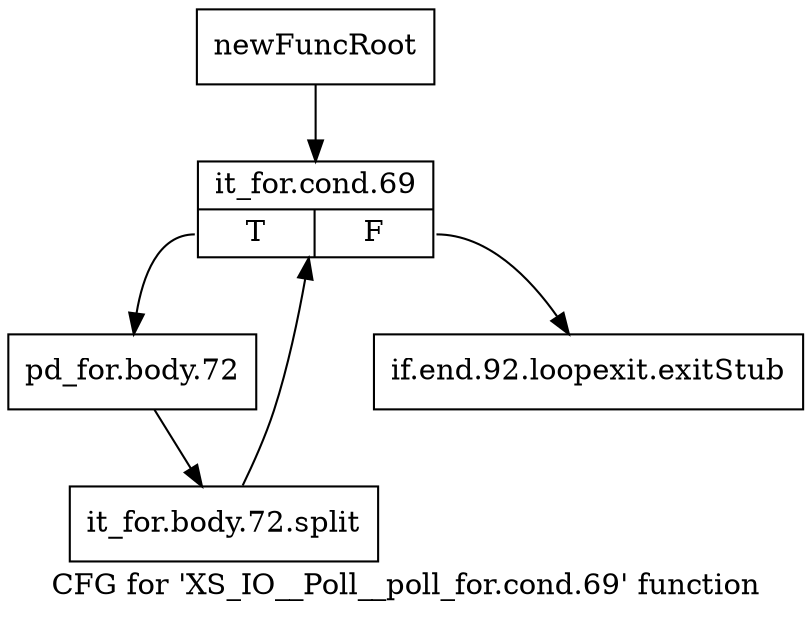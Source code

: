 digraph "CFG for 'XS_IO__Poll__poll_for.cond.69' function" {
	label="CFG for 'XS_IO__Poll__poll_for.cond.69' function";

	Node0x5887860 [shape=record,label="{newFuncRoot}"];
	Node0x5887860 -> Node0x5887900;
	Node0x58878b0 [shape=record,label="{if.end.92.loopexit.exitStub}"];
	Node0x5887900 [shape=record,label="{it_for.cond.69|{<s0>T|<s1>F}}"];
	Node0x5887900:s0 -> Node0x5887950;
	Node0x5887900:s1 -> Node0x58878b0;
	Node0x5887950 [shape=record,label="{pd_for.body.72}"];
	Node0x5887950 -> Node0x65db550;
	Node0x65db550 [shape=record,label="{it_for.body.72.split}"];
	Node0x65db550 -> Node0x5887900;
}
